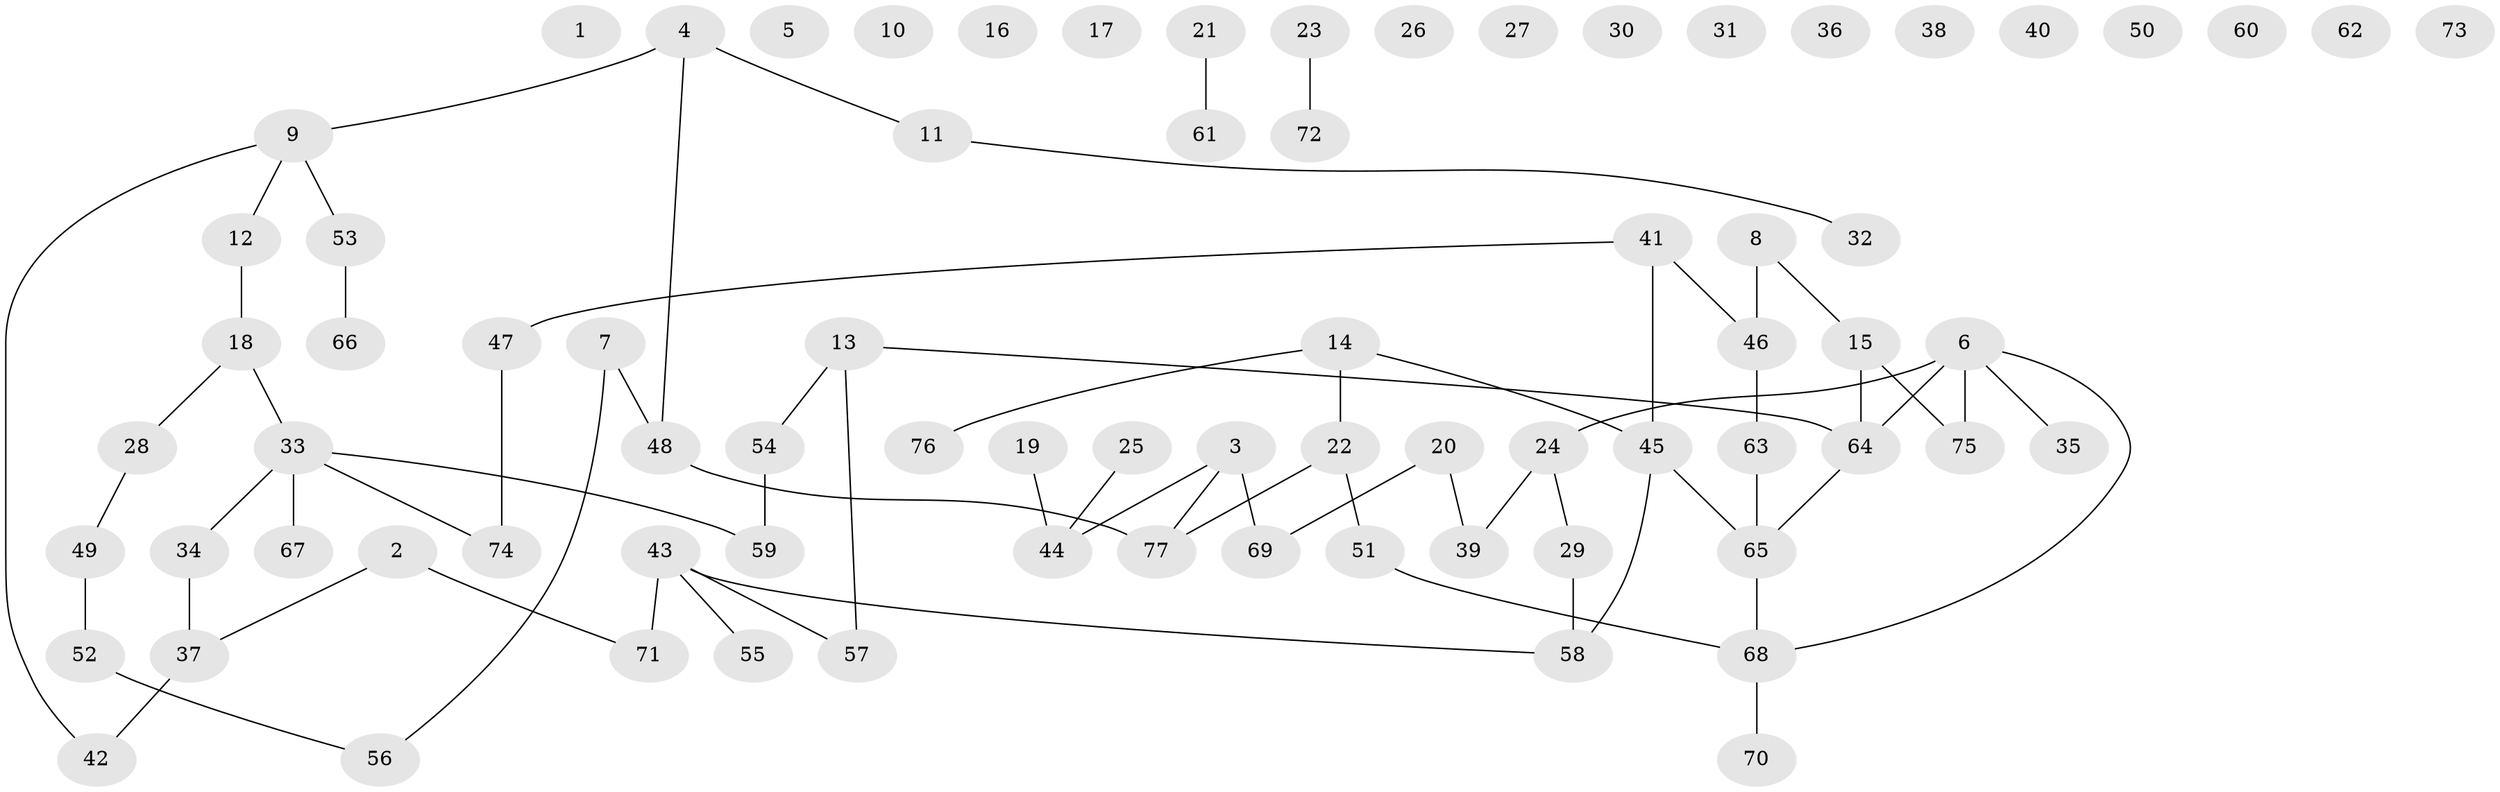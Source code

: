 // Generated by graph-tools (version 1.1) at 2025/40/03/09/25 04:40:23]
// undirected, 77 vertices, 71 edges
graph export_dot {
graph [start="1"]
  node [color=gray90,style=filled];
  1;
  2;
  3;
  4;
  5;
  6;
  7;
  8;
  9;
  10;
  11;
  12;
  13;
  14;
  15;
  16;
  17;
  18;
  19;
  20;
  21;
  22;
  23;
  24;
  25;
  26;
  27;
  28;
  29;
  30;
  31;
  32;
  33;
  34;
  35;
  36;
  37;
  38;
  39;
  40;
  41;
  42;
  43;
  44;
  45;
  46;
  47;
  48;
  49;
  50;
  51;
  52;
  53;
  54;
  55;
  56;
  57;
  58;
  59;
  60;
  61;
  62;
  63;
  64;
  65;
  66;
  67;
  68;
  69;
  70;
  71;
  72;
  73;
  74;
  75;
  76;
  77;
  2 -- 37;
  2 -- 71;
  3 -- 44;
  3 -- 69;
  3 -- 77;
  4 -- 9;
  4 -- 11;
  4 -- 48;
  6 -- 24;
  6 -- 35;
  6 -- 64;
  6 -- 68;
  6 -- 75;
  7 -- 48;
  7 -- 56;
  8 -- 15;
  8 -- 46;
  9 -- 12;
  9 -- 42;
  9 -- 53;
  11 -- 32;
  12 -- 18;
  13 -- 54;
  13 -- 57;
  13 -- 64;
  14 -- 22;
  14 -- 45;
  14 -- 76;
  15 -- 64;
  15 -- 75;
  18 -- 28;
  18 -- 33;
  19 -- 44;
  20 -- 39;
  20 -- 69;
  21 -- 61;
  22 -- 51;
  22 -- 77;
  23 -- 72;
  24 -- 29;
  24 -- 39;
  25 -- 44;
  28 -- 49;
  29 -- 58;
  33 -- 34;
  33 -- 59;
  33 -- 67;
  33 -- 74;
  34 -- 37;
  37 -- 42;
  41 -- 45;
  41 -- 46;
  41 -- 47;
  43 -- 55;
  43 -- 57;
  43 -- 58;
  43 -- 71;
  45 -- 58;
  45 -- 65;
  46 -- 63;
  47 -- 74;
  48 -- 77;
  49 -- 52;
  51 -- 68;
  52 -- 56;
  53 -- 66;
  54 -- 59;
  63 -- 65;
  64 -- 65;
  65 -- 68;
  68 -- 70;
}
